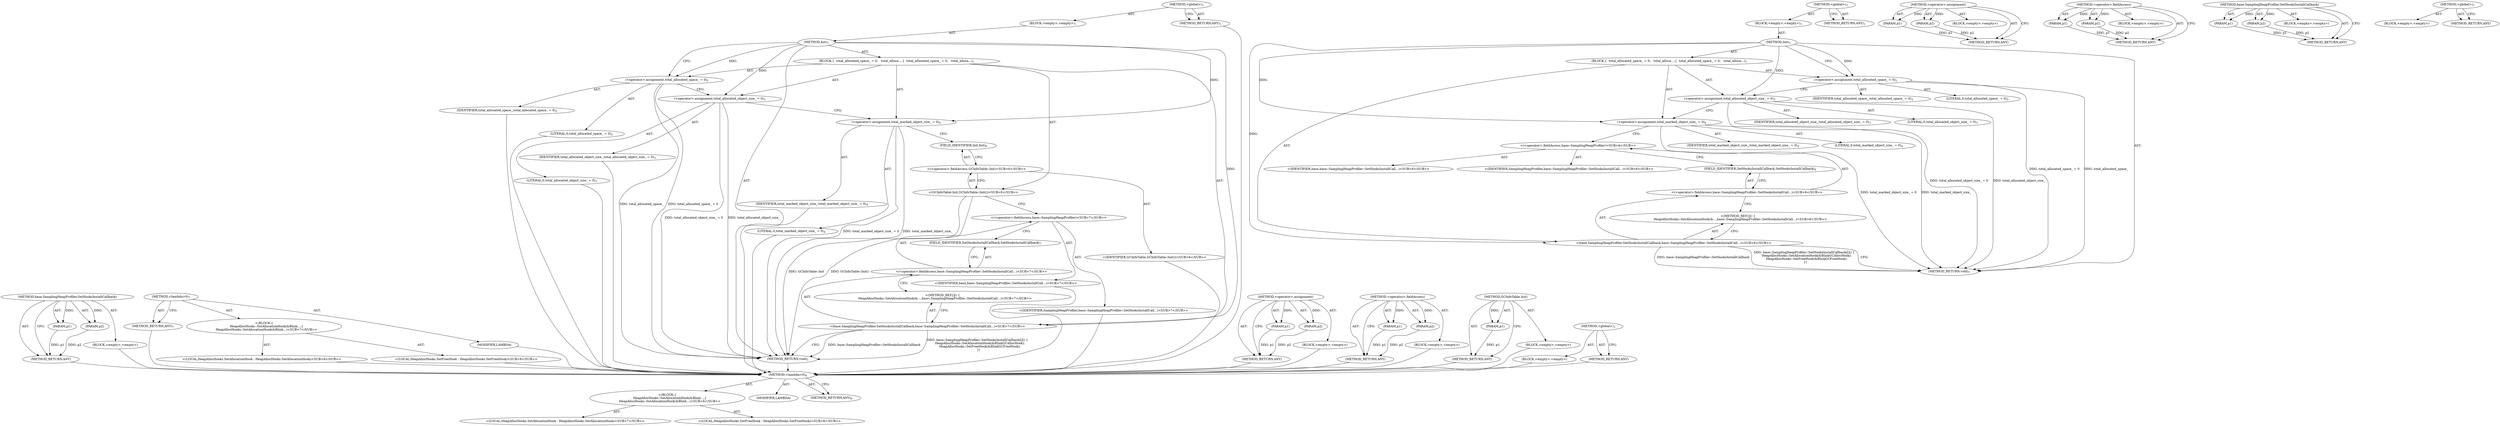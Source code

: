 digraph "Init" {
vulnerable_74 [label=<(METHOD,base.SamplingHeapProfiler.SetHooksInstallCallback)>];
vulnerable_75 [label=<(PARAM,p1)>];
vulnerable_76 [label=<(PARAM,p2)>];
vulnerable_77 [label=<(BLOCK,&lt;empty&gt;,&lt;empty&gt;)>];
vulnerable_78 [label=<(METHOD_RETURN,ANY)>];
vulnerable_3 [label=<(METHOD,&lt;lambda&gt;0)<SUB>7</SUB>>];
vulnerable_4 [label="<(BLOCK,{
     HeapAllocHooks::SetAllocationHook(&amp;Blink...,{
     HeapAllocHooks::SetAllocationHook(&amp;Blink...)<SUB>7</SUB>>"];
vulnerable_5 [label="<(LOCAL,HeapAllocHooks.SetAllocationHook : HeapAllocHooks.SetAllocationHook)<SUB>8</SUB>>"];
vulnerable_6 [label="<(LOCAL,HeapAllocHooks.SetFreeHook : HeapAllocHooks.SetFreeHook)<SUB>9</SUB>>"];
vulnerable_7 [label=<(MODIFIER,LAMBDA)>];
vulnerable_8 [label=<(METHOD_RETURN,ANY)<SUB>7</SUB>>];
vulnerable_13 [label=<(METHOD,&lt;global&gt;)<SUB>1</SUB>>];
vulnerable_14 [label=<(BLOCK,&lt;empty&gt;,&lt;empty&gt;)<SUB>1</SUB>>];
vulnerable_15 [label=<(METHOD,Init)<SUB>1</SUB>>];
vulnerable_16 [label=<(BLOCK,{
  total_allocated_space_ = 0;
   total_alloca...,{
  total_allocated_space_ = 0;
   total_alloca...)<SUB>1</SUB>>];
vulnerable_17 [label=<(&lt;operator&gt;.assignment,total_allocated_space_ = 0)<SUB>2</SUB>>];
vulnerable_18 [label=<(IDENTIFIER,total_allocated_space_,total_allocated_space_ = 0)<SUB>2</SUB>>];
vulnerable_19 [label=<(LITERAL,0,total_allocated_space_ = 0)<SUB>2</SUB>>];
vulnerable_20 [label=<(&lt;operator&gt;.assignment,total_allocated_object_size_ = 0)<SUB>3</SUB>>];
vulnerable_21 [label=<(IDENTIFIER,total_allocated_object_size_,total_allocated_object_size_ = 0)<SUB>3</SUB>>];
vulnerable_22 [label=<(LITERAL,0,total_allocated_object_size_ = 0)<SUB>3</SUB>>];
vulnerable_23 [label=<(&lt;operator&gt;.assignment,total_marked_object_size_ = 0)<SUB>4</SUB>>];
vulnerable_24 [label=<(IDENTIFIER,total_marked_object_size_,total_marked_object_size_ = 0)<SUB>4</SUB>>];
vulnerable_25 [label=<(LITERAL,0,total_marked_object_size_ = 0)<SUB>4</SUB>>];
vulnerable_26 [label="<(GCInfoTable.Init,GCInfoTable::Init())<SUB>6</SUB>>"];
vulnerable_27 [label="<(&lt;operator&gt;.fieldAccess,GCInfoTable::Init)<SUB>6</SUB>>"];
vulnerable_28 [label="<(IDENTIFIER,GCInfoTable,GCInfoTable::Init())<SUB>6</SUB>>"];
vulnerable_29 [label=<(FIELD_IDENTIFIER,Init,Init)<SUB>6</SUB>>];
vulnerable_30 [label="<(base.SamplingHeapProfiler.SetHooksInstallCallback,base::SamplingHeapProfiler::SetHooksInstallCall...)<SUB>7</SUB>>"];
vulnerable_31 [label="<(&lt;operator&gt;.fieldAccess,base::SamplingHeapProfiler::SetHooksInstallCall...)<SUB>7</SUB>>"];
vulnerable_32 [label="<(&lt;operator&gt;.fieldAccess,base::SamplingHeapProfiler)<SUB>7</SUB>>"];
vulnerable_33 [label="<(IDENTIFIER,base,base::SamplingHeapProfiler::SetHooksInstallCall...)<SUB>7</SUB>>"];
vulnerable_34 [label="<(IDENTIFIER,SamplingHeapProfiler,base::SamplingHeapProfiler::SetHooksInstallCall...)<SUB>7</SUB>>"];
vulnerable_35 [label=<(FIELD_IDENTIFIER,SetHooksInstallCallback,SetHooksInstallCallback)<SUB>7</SUB>>];
vulnerable_36 [label="<(METHOD_REF,[]() {
     HeapAllocHooks::SetAllocationHook(&amp;...,base::SamplingHeapProfiler::SetHooksInstallCall...)<SUB>7</SUB>>"];
vulnerable_37 [label=<(METHOD_RETURN,void)<SUB>1</SUB>>];
vulnerable_39 [label=<(METHOD_RETURN,ANY)<SUB>1</SUB>>];
vulnerable_60 [label=<(METHOD,&lt;operator&gt;.assignment)>];
vulnerable_61 [label=<(PARAM,p1)>];
vulnerable_62 [label=<(PARAM,p2)>];
vulnerable_63 [label=<(BLOCK,&lt;empty&gt;,&lt;empty&gt;)>];
vulnerable_64 [label=<(METHOD_RETURN,ANY)>];
vulnerable_69 [label=<(METHOD,&lt;operator&gt;.fieldAccess)>];
vulnerable_70 [label=<(PARAM,p1)>];
vulnerable_71 [label=<(PARAM,p2)>];
vulnerable_72 [label=<(BLOCK,&lt;empty&gt;,&lt;empty&gt;)>];
vulnerable_73 [label=<(METHOD_RETURN,ANY)>];
vulnerable_65 [label=<(METHOD,GCInfoTable.Init)>];
vulnerable_66 [label=<(PARAM,p1)>];
vulnerable_67 [label=<(BLOCK,&lt;empty&gt;,&lt;empty&gt;)>];
vulnerable_68 [label=<(METHOD_RETURN,ANY)>];
vulnerable_54 [label=<(METHOD,&lt;global&gt;)<SUB>1</SUB>>];
vulnerable_55 [label=<(BLOCK,&lt;empty&gt;,&lt;empty&gt;)>];
vulnerable_56 [label=<(METHOD_RETURN,ANY)>];
fixed_3 [label=<(METHOD,&lt;lambda&gt;0)<SUB>6</SUB>>];
fixed_4 [label="<(BLOCK,{
     HeapAllocHooks::SetAllocationHook(&amp;Blink...,{
     HeapAllocHooks::SetAllocationHook(&amp;Blink...)<SUB>6</SUB>>"];
fixed_5 [label="<(LOCAL,HeapAllocHooks.SetAllocationHook : HeapAllocHooks.SetAllocationHook)<SUB>7</SUB>>"];
fixed_6 [label="<(LOCAL,HeapAllocHooks.SetFreeHook : HeapAllocHooks.SetFreeHook)<SUB>8</SUB>>"];
fixed_7 [label=<(MODIFIER,LAMBDA)>];
fixed_8 [label=<(METHOD_RETURN,ANY)<SUB>6</SUB>>];
fixed_13 [label=<(METHOD,&lt;global&gt;)<SUB>1</SUB>>];
fixed_14 [label=<(BLOCK,&lt;empty&gt;,&lt;empty&gt;)<SUB>1</SUB>>];
fixed_15 [label=<(METHOD,Init)<SUB>1</SUB>>];
fixed_16 [label=<(BLOCK,{
  total_allocated_space_ = 0;
   total_alloca...,{
  total_allocated_space_ = 0;
   total_alloca...)<SUB>1</SUB>>];
fixed_17 [label=<(&lt;operator&gt;.assignment,total_allocated_space_ = 0)<SUB>2</SUB>>];
fixed_18 [label=<(IDENTIFIER,total_allocated_space_,total_allocated_space_ = 0)<SUB>2</SUB>>];
fixed_19 [label=<(LITERAL,0,total_allocated_space_ = 0)<SUB>2</SUB>>];
fixed_20 [label=<(&lt;operator&gt;.assignment,total_allocated_object_size_ = 0)<SUB>3</SUB>>];
fixed_21 [label=<(IDENTIFIER,total_allocated_object_size_,total_allocated_object_size_ = 0)<SUB>3</SUB>>];
fixed_22 [label=<(LITERAL,0,total_allocated_object_size_ = 0)<SUB>3</SUB>>];
fixed_23 [label=<(&lt;operator&gt;.assignment,total_marked_object_size_ = 0)<SUB>4</SUB>>];
fixed_24 [label=<(IDENTIFIER,total_marked_object_size_,total_marked_object_size_ = 0)<SUB>4</SUB>>];
fixed_25 [label=<(LITERAL,0,total_marked_object_size_ = 0)<SUB>4</SUB>>];
fixed_26 [label="<(base.SamplingHeapProfiler.SetHooksInstallCallback,base::SamplingHeapProfiler::SetHooksInstallCall...)<SUB>6</SUB>>"];
fixed_27 [label="<(&lt;operator&gt;.fieldAccess,base::SamplingHeapProfiler::SetHooksInstallCall...)<SUB>6</SUB>>"];
fixed_28 [label="<(&lt;operator&gt;.fieldAccess,base::SamplingHeapProfiler)<SUB>6</SUB>>"];
fixed_29 [label="<(IDENTIFIER,base,base::SamplingHeapProfiler::SetHooksInstallCall...)<SUB>6</SUB>>"];
fixed_30 [label="<(IDENTIFIER,SamplingHeapProfiler,base::SamplingHeapProfiler::SetHooksInstallCall...)<SUB>6</SUB>>"];
fixed_31 [label=<(FIELD_IDENTIFIER,SetHooksInstallCallback,SetHooksInstallCallback)<SUB>6</SUB>>];
fixed_32 [label="<(METHOD_REF,[]() {
     HeapAllocHooks::SetAllocationHook(&amp;...,base::SamplingHeapProfiler::SetHooksInstallCall...)<SUB>6</SUB>>"];
fixed_33 [label=<(METHOD_RETURN,void)<SUB>1</SUB>>];
fixed_35 [label=<(METHOD_RETURN,ANY)<SUB>1</SUB>>];
fixed_56 [label=<(METHOD,&lt;operator&gt;.assignment)>];
fixed_57 [label=<(PARAM,p1)>];
fixed_58 [label=<(PARAM,p2)>];
fixed_59 [label=<(BLOCK,&lt;empty&gt;,&lt;empty&gt;)>];
fixed_60 [label=<(METHOD_RETURN,ANY)>];
fixed_66 [label=<(METHOD,&lt;operator&gt;.fieldAccess)>];
fixed_67 [label=<(PARAM,p1)>];
fixed_68 [label=<(PARAM,p2)>];
fixed_69 [label=<(BLOCK,&lt;empty&gt;,&lt;empty&gt;)>];
fixed_70 [label=<(METHOD_RETURN,ANY)>];
fixed_61 [label=<(METHOD,base.SamplingHeapProfiler.SetHooksInstallCallback)>];
fixed_62 [label=<(PARAM,p1)>];
fixed_63 [label=<(PARAM,p2)>];
fixed_64 [label=<(BLOCK,&lt;empty&gt;,&lt;empty&gt;)>];
fixed_65 [label=<(METHOD_RETURN,ANY)>];
fixed_50 [label=<(METHOD,&lt;global&gt;)<SUB>1</SUB>>];
fixed_51 [label=<(BLOCK,&lt;empty&gt;,&lt;empty&gt;)>];
fixed_52 [label=<(METHOD_RETURN,ANY)>];
vulnerable_74 -> vulnerable_75  [key=0, label="AST: "];
vulnerable_74 -> vulnerable_75  [key=1, label="DDG: "];
vulnerable_74 -> vulnerable_77  [key=0, label="AST: "];
vulnerable_74 -> vulnerable_76  [key=0, label="AST: "];
vulnerable_74 -> vulnerable_76  [key=1, label="DDG: "];
vulnerable_74 -> vulnerable_78  [key=0, label="AST: "];
vulnerable_74 -> vulnerable_78  [key=1, label="CFG: "];
vulnerable_75 -> vulnerable_78  [key=0, label="DDG: p1"];
vulnerable_76 -> vulnerable_78  [key=0, label="DDG: p2"];
vulnerable_77 -> fixed_3  [key=0];
vulnerable_78 -> fixed_3  [key=0];
vulnerable_3 -> vulnerable_4  [key=0, label="AST: "];
vulnerable_3 -> vulnerable_7  [key=0, label="AST: "];
vulnerable_3 -> vulnerable_8  [key=0, label="AST: "];
vulnerable_3 -> vulnerable_8  [key=1, label="CFG: "];
vulnerable_4 -> vulnerable_5  [key=0, label="AST: "];
vulnerable_4 -> vulnerable_6  [key=0, label="AST: "];
vulnerable_5 -> fixed_3  [key=0];
vulnerable_6 -> fixed_3  [key=0];
vulnerable_7 -> fixed_3  [key=0];
vulnerable_8 -> fixed_3  [key=0];
vulnerable_13 -> vulnerable_14  [key=0, label="AST: "];
vulnerable_13 -> vulnerable_39  [key=0, label="AST: "];
vulnerable_13 -> vulnerable_39  [key=1, label="CFG: "];
vulnerable_14 -> vulnerable_15  [key=0, label="AST: "];
vulnerable_15 -> vulnerable_16  [key=0, label="AST: "];
vulnerable_15 -> vulnerable_37  [key=0, label="AST: "];
vulnerable_15 -> vulnerable_17  [key=0, label="CFG: "];
vulnerable_15 -> vulnerable_17  [key=1, label="DDG: "];
vulnerable_15 -> vulnerable_20  [key=0, label="DDG: "];
vulnerable_15 -> vulnerable_23  [key=0, label="DDG: "];
vulnerable_15 -> vulnerable_30  [key=0, label="DDG: "];
vulnerable_16 -> vulnerable_17  [key=0, label="AST: "];
vulnerable_16 -> vulnerable_20  [key=0, label="AST: "];
vulnerable_16 -> vulnerable_23  [key=0, label="AST: "];
vulnerable_16 -> vulnerable_26  [key=0, label="AST: "];
vulnerable_16 -> vulnerable_30  [key=0, label="AST: "];
vulnerable_17 -> vulnerable_18  [key=0, label="AST: "];
vulnerable_17 -> vulnerable_19  [key=0, label="AST: "];
vulnerable_17 -> vulnerable_20  [key=0, label="CFG: "];
vulnerable_17 -> vulnerable_37  [key=0, label="DDG: total_allocated_space_ = 0"];
vulnerable_17 -> vulnerable_37  [key=1, label="DDG: total_allocated_space_"];
vulnerable_18 -> fixed_3  [key=0];
vulnerable_19 -> fixed_3  [key=0];
vulnerable_20 -> vulnerable_21  [key=0, label="AST: "];
vulnerable_20 -> vulnerable_22  [key=0, label="AST: "];
vulnerable_20 -> vulnerable_23  [key=0, label="CFG: "];
vulnerable_20 -> vulnerable_37  [key=0, label="DDG: total_allocated_object_size_ = 0"];
vulnerable_20 -> vulnerable_37  [key=1, label="DDG: total_allocated_object_size_"];
vulnerable_21 -> fixed_3  [key=0];
vulnerable_22 -> fixed_3  [key=0];
vulnerable_23 -> vulnerable_24  [key=0, label="AST: "];
vulnerable_23 -> vulnerable_25  [key=0, label="AST: "];
vulnerable_23 -> vulnerable_29  [key=0, label="CFG: "];
vulnerable_23 -> vulnerable_37  [key=0, label="DDG: total_marked_object_size_ = 0"];
vulnerable_23 -> vulnerable_37  [key=1, label="DDG: total_marked_object_size_"];
vulnerable_24 -> fixed_3  [key=0];
vulnerable_25 -> fixed_3  [key=0];
vulnerable_26 -> vulnerable_27  [key=0, label="AST: "];
vulnerable_26 -> vulnerable_32  [key=0, label="CFG: "];
vulnerable_26 -> vulnerable_37  [key=0, label="DDG: GCInfoTable::Init"];
vulnerable_26 -> vulnerable_37  [key=1, label="DDG: GCInfoTable::Init()"];
vulnerable_27 -> vulnerable_28  [key=0, label="AST: "];
vulnerable_27 -> vulnerable_29  [key=0, label="AST: "];
vulnerable_27 -> vulnerable_26  [key=0, label="CFG: "];
vulnerable_28 -> fixed_3  [key=0];
vulnerable_29 -> vulnerable_27  [key=0, label="CFG: "];
vulnerable_30 -> vulnerable_31  [key=0, label="AST: "];
vulnerable_30 -> vulnerable_36  [key=0, label="AST: "];
vulnerable_30 -> vulnerable_37  [key=0, label="CFG: "];
vulnerable_30 -> vulnerable_37  [key=1, label="DDG: base::SamplingHeapProfiler::SetHooksInstallCallback"];
vulnerable_30 -> vulnerable_37  [key=2, label="DDG: base::SamplingHeapProfiler::SetHooksInstallCallback([]() {
     HeapAllocHooks::SetAllocationHook(&amp;BlinkGCAllocHook);
     HeapAllocHooks::SetFreeHook(&amp;BlinkGCFreeHook);
  })"];
vulnerable_31 -> vulnerable_32  [key=0, label="AST: "];
vulnerable_31 -> vulnerable_35  [key=0, label="AST: "];
vulnerable_31 -> vulnerable_36  [key=0, label="CFG: "];
vulnerable_32 -> vulnerable_33  [key=0, label="AST: "];
vulnerable_32 -> vulnerable_34  [key=0, label="AST: "];
vulnerable_32 -> vulnerable_35  [key=0, label="CFG: "];
vulnerable_33 -> fixed_3  [key=0];
vulnerable_34 -> fixed_3  [key=0];
vulnerable_35 -> vulnerable_31  [key=0, label="CFG: "];
vulnerable_36 -> vulnerable_30  [key=0, label="CFG: "];
vulnerable_37 -> fixed_3  [key=0];
vulnerable_39 -> fixed_3  [key=0];
vulnerable_60 -> vulnerable_61  [key=0, label="AST: "];
vulnerable_60 -> vulnerable_61  [key=1, label="DDG: "];
vulnerable_60 -> vulnerable_63  [key=0, label="AST: "];
vulnerable_60 -> vulnerable_62  [key=0, label="AST: "];
vulnerable_60 -> vulnerable_62  [key=1, label="DDG: "];
vulnerable_60 -> vulnerable_64  [key=0, label="AST: "];
vulnerable_60 -> vulnerable_64  [key=1, label="CFG: "];
vulnerable_61 -> vulnerable_64  [key=0, label="DDG: p1"];
vulnerable_62 -> vulnerable_64  [key=0, label="DDG: p2"];
vulnerable_63 -> fixed_3  [key=0];
vulnerable_64 -> fixed_3  [key=0];
vulnerable_69 -> vulnerable_70  [key=0, label="AST: "];
vulnerable_69 -> vulnerable_70  [key=1, label="DDG: "];
vulnerable_69 -> vulnerable_72  [key=0, label="AST: "];
vulnerable_69 -> vulnerable_71  [key=0, label="AST: "];
vulnerable_69 -> vulnerable_71  [key=1, label="DDG: "];
vulnerable_69 -> vulnerable_73  [key=0, label="AST: "];
vulnerable_69 -> vulnerable_73  [key=1, label="CFG: "];
vulnerable_70 -> vulnerable_73  [key=0, label="DDG: p1"];
vulnerable_71 -> vulnerable_73  [key=0, label="DDG: p2"];
vulnerable_72 -> fixed_3  [key=0];
vulnerable_73 -> fixed_3  [key=0];
vulnerable_65 -> vulnerable_66  [key=0, label="AST: "];
vulnerable_65 -> vulnerable_66  [key=1, label="DDG: "];
vulnerable_65 -> vulnerable_67  [key=0, label="AST: "];
vulnerable_65 -> vulnerable_68  [key=0, label="AST: "];
vulnerable_65 -> vulnerable_68  [key=1, label="CFG: "];
vulnerable_66 -> vulnerable_68  [key=0, label="DDG: p1"];
vulnerable_67 -> fixed_3  [key=0];
vulnerable_68 -> fixed_3  [key=0];
vulnerable_54 -> vulnerable_55  [key=0, label="AST: "];
vulnerable_54 -> vulnerable_56  [key=0, label="AST: "];
vulnerable_54 -> vulnerable_56  [key=1, label="CFG: "];
vulnerable_55 -> fixed_3  [key=0];
vulnerable_56 -> fixed_3  [key=0];
fixed_3 -> fixed_4  [key=0, label="AST: "];
fixed_3 -> fixed_7  [key=0, label="AST: "];
fixed_3 -> fixed_8  [key=0, label="AST: "];
fixed_3 -> fixed_8  [key=1, label="CFG: "];
fixed_4 -> fixed_5  [key=0, label="AST: "];
fixed_4 -> fixed_6  [key=0, label="AST: "];
fixed_13 -> fixed_14  [key=0, label="AST: "];
fixed_13 -> fixed_35  [key=0, label="AST: "];
fixed_13 -> fixed_35  [key=1, label="CFG: "];
fixed_14 -> fixed_15  [key=0, label="AST: "];
fixed_15 -> fixed_16  [key=0, label="AST: "];
fixed_15 -> fixed_33  [key=0, label="AST: "];
fixed_15 -> fixed_17  [key=0, label="CFG: "];
fixed_15 -> fixed_17  [key=1, label="DDG: "];
fixed_15 -> fixed_20  [key=0, label="DDG: "];
fixed_15 -> fixed_23  [key=0, label="DDG: "];
fixed_15 -> fixed_26  [key=0, label="DDG: "];
fixed_16 -> fixed_17  [key=0, label="AST: "];
fixed_16 -> fixed_20  [key=0, label="AST: "];
fixed_16 -> fixed_23  [key=0, label="AST: "];
fixed_16 -> fixed_26  [key=0, label="AST: "];
fixed_17 -> fixed_18  [key=0, label="AST: "];
fixed_17 -> fixed_19  [key=0, label="AST: "];
fixed_17 -> fixed_20  [key=0, label="CFG: "];
fixed_17 -> fixed_33  [key=0, label="DDG: total_allocated_space_ = 0"];
fixed_17 -> fixed_33  [key=1, label="DDG: total_allocated_space_"];
fixed_20 -> fixed_21  [key=0, label="AST: "];
fixed_20 -> fixed_22  [key=0, label="AST: "];
fixed_20 -> fixed_23  [key=0, label="CFG: "];
fixed_20 -> fixed_33  [key=0, label="DDG: total_allocated_object_size_ = 0"];
fixed_20 -> fixed_33  [key=1, label="DDG: total_allocated_object_size_"];
fixed_23 -> fixed_24  [key=0, label="AST: "];
fixed_23 -> fixed_25  [key=0, label="AST: "];
fixed_23 -> fixed_28  [key=0, label="CFG: "];
fixed_23 -> fixed_33  [key=0, label="DDG: total_marked_object_size_ = 0"];
fixed_23 -> fixed_33  [key=1, label="DDG: total_marked_object_size_"];
fixed_26 -> fixed_27  [key=0, label="AST: "];
fixed_26 -> fixed_32  [key=0, label="AST: "];
fixed_26 -> fixed_33  [key=0, label="CFG: "];
fixed_26 -> fixed_33  [key=1, label="DDG: base::SamplingHeapProfiler::SetHooksInstallCallback"];
fixed_26 -> fixed_33  [key=2, label="DDG: base::SamplingHeapProfiler::SetHooksInstallCallback([]() {
     HeapAllocHooks::SetAllocationHook(&amp;BlinkGCAllocHook);
     HeapAllocHooks::SetFreeHook(&amp;BlinkGCFreeHook);
  })"];
fixed_27 -> fixed_28  [key=0, label="AST: "];
fixed_27 -> fixed_31  [key=0, label="AST: "];
fixed_27 -> fixed_32  [key=0, label="CFG: "];
fixed_28 -> fixed_29  [key=0, label="AST: "];
fixed_28 -> fixed_30  [key=0, label="AST: "];
fixed_28 -> fixed_31  [key=0, label="CFG: "];
fixed_31 -> fixed_27  [key=0, label="CFG: "];
fixed_32 -> fixed_26  [key=0, label="CFG: "];
fixed_56 -> fixed_57  [key=0, label="AST: "];
fixed_56 -> fixed_57  [key=1, label="DDG: "];
fixed_56 -> fixed_59  [key=0, label="AST: "];
fixed_56 -> fixed_58  [key=0, label="AST: "];
fixed_56 -> fixed_58  [key=1, label="DDG: "];
fixed_56 -> fixed_60  [key=0, label="AST: "];
fixed_56 -> fixed_60  [key=1, label="CFG: "];
fixed_57 -> fixed_60  [key=0, label="DDG: p1"];
fixed_58 -> fixed_60  [key=0, label="DDG: p2"];
fixed_66 -> fixed_67  [key=0, label="AST: "];
fixed_66 -> fixed_67  [key=1, label="DDG: "];
fixed_66 -> fixed_69  [key=0, label="AST: "];
fixed_66 -> fixed_68  [key=0, label="AST: "];
fixed_66 -> fixed_68  [key=1, label="DDG: "];
fixed_66 -> fixed_70  [key=0, label="AST: "];
fixed_66 -> fixed_70  [key=1, label="CFG: "];
fixed_67 -> fixed_70  [key=0, label="DDG: p1"];
fixed_68 -> fixed_70  [key=0, label="DDG: p2"];
fixed_61 -> fixed_62  [key=0, label="AST: "];
fixed_61 -> fixed_62  [key=1, label="DDG: "];
fixed_61 -> fixed_64  [key=0, label="AST: "];
fixed_61 -> fixed_63  [key=0, label="AST: "];
fixed_61 -> fixed_63  [key=1, label="DDG: "];
fixed_61 -> fixed_65  [key=0, label="AST: "];
fixed_61 -> fixed_65  [key=1, label="CFG: "];
fixed_62 -> fixed_65  [key=0, label="DDG: p1"];
fixed_63 -> fixed_65  [key=0, label="DDG: p2"];
fixed_50 -> fixed_51  [key=0, label="AST: "];
fixed_50 -> fixed_52  [key=0, label="AST: "];
fixed_50 -> fixed_52  [key=1, label="CFG: "];
}
